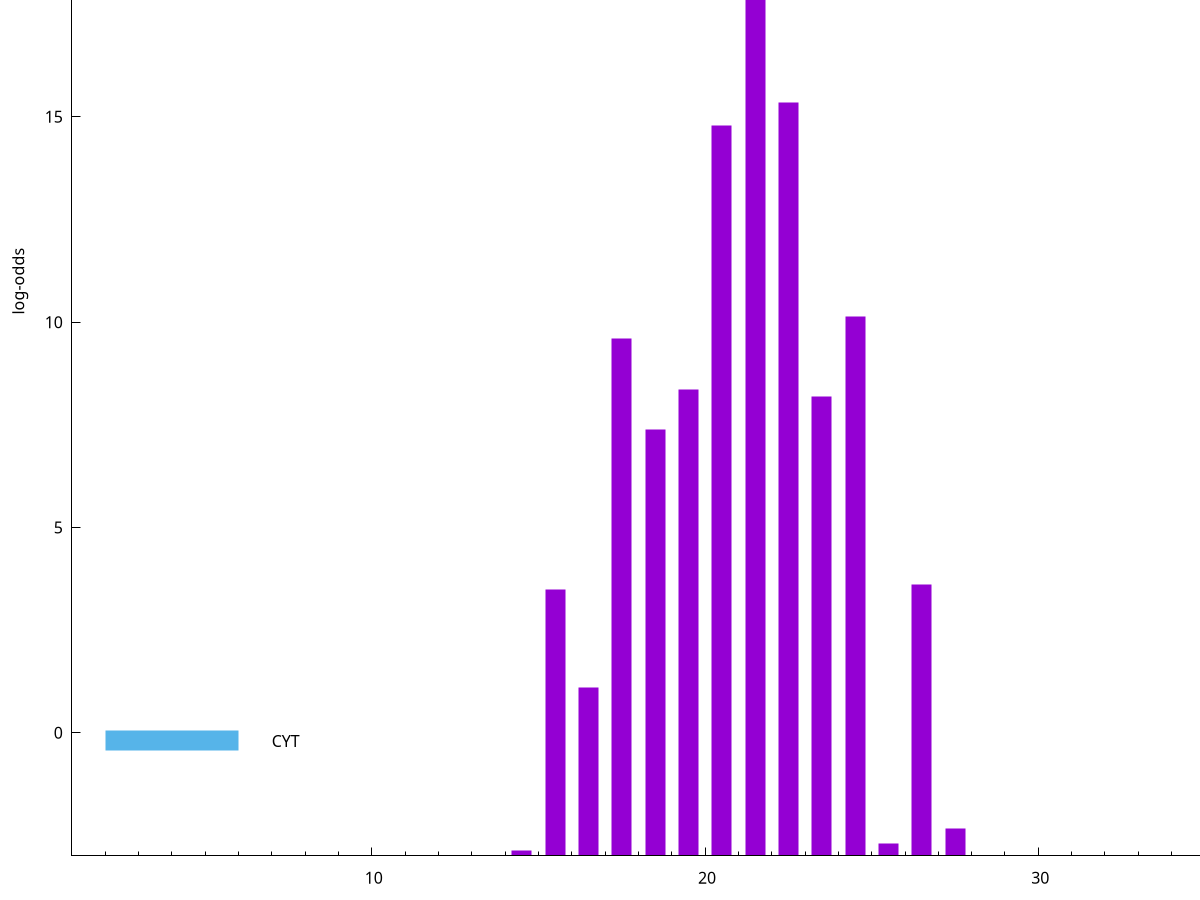 set title "LipoP predictions for SRR5666568.gff"
set size 2., 1.4
set xrange [1:70] 
set mxtics 10
set yrange [-3:25]
set y2range [0:28]
set ylabel "log-odds"
set term postscript eps color solid "Helvetica" 30
set output "SRR5666568.gff150.eps"
set arrow from 2,22.1203 to 6,22.1203 nohead lt 1 lw 20
set label "SpI" at 7,22.1203
set arrow from 2,-0.200913 to 6,-0.200913 nohead lt 3 lw 20
set label "CYT" at 7,-0.200913
set arrow from 2,22.1203 to 6,22.1203 nohead lt 1 lw 20
set label "SpI" at 7,22.1203
# NOTE: The scores below are the log-odds scores with the threshold
# NOTE: subtracted (a hack to make gnuplot make the histogram all
# NOTE: look nice).
plot "-" axes x1y2 title "" with impulses lt 1 lw 20
21.500000 25.097000
22.500000 18.351800
20.500000 17.800800
24.500000 13.129000
17.500000 12.590240
19.500000 11.361500
23.500000 11.191670
18.500000 10.375510
26.500000 6.604090
15.500000 6.482970
16.500000 4.099100
27.500000 0.672610
25.500000 0.313160
14.500000 0.128500
e
exit
